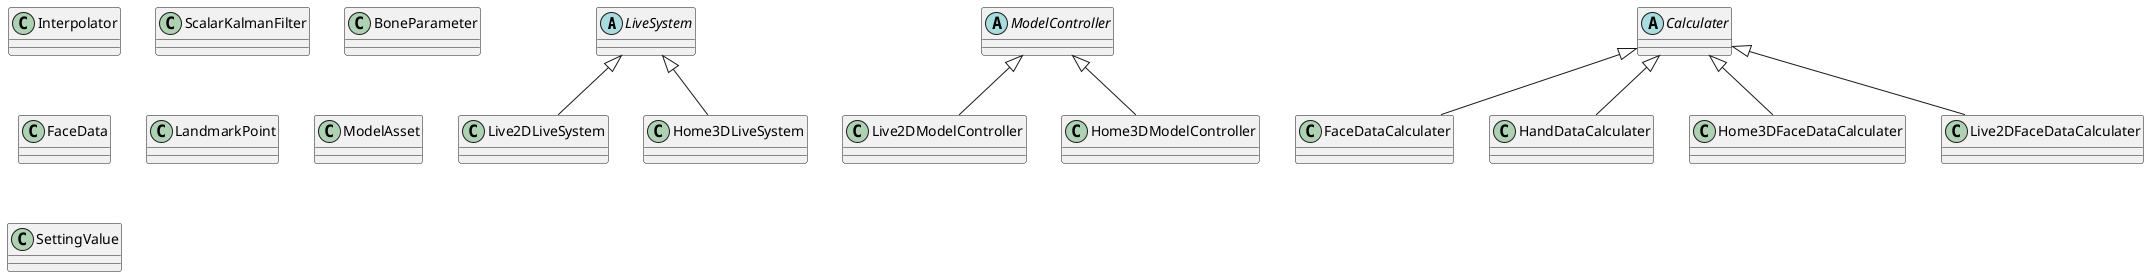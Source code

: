 @startuml
' LiveSystem
abstract class LiveSystem
class Live2DLiveSystem
class Home3DLiveSystem

LiveSystem <|-- Live2DLiveSystem
LiveSystem <|-- Home3DLiveSystem

' ModelController
abstract class ModelController
class Live2DModelController
class Home3DModelController

ModelController <|-- Live2DModelController
ModelController <|-- Home3DModelController

' Calculater
abstract class Calculater
class FaceDataCalculater
class HandDataCalculater
class Home3DFaceDataCalculater
class Live2DFaceDataCalculater

Calculater <|-- FaceDataCalculater
Calculater <|-- HandDataCalculater
Calculater <|-- Home3DFaceDataCalculater
Calculater <|-- Live2DFaceDataCalculater


' Common
class Interpolator
class ScalarKalmanFilter

' Data
class BoneParameter
class FaceData
class LandmarkPoint
class ModelAsset
class SettingValue
@enduml